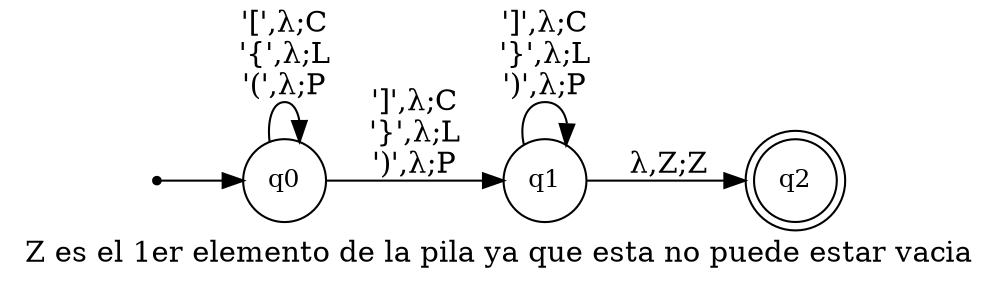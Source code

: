 digraph MaquinaDeEstado{

    rankdir=LR;
    size="8,5"

    node [shape = circle, fontsize=12] q0;
    node [shape = circle, fontsize=12] q1;
    node [shape = doublecircle, fontsize=12] q2;

    node [shape = point ] qi;

    qi -> q0;

    q0 -> q0 [ label = "'[',λ;C\n'{',λ;L\n'(',λ;P"]
    q0 -> q1 [ label = "']',λ;C\n'}',λ;L\n')',λ;P"]
    q1 -> q1 [ label = "']',λ;C\n'}',λ;L\n')',λ;P"]    
    q1 -> q2 [ label = "λ,Z;Z"]
    label = "Z es el 1er elemento de la pila ya que esta no puede estar vacia"
}